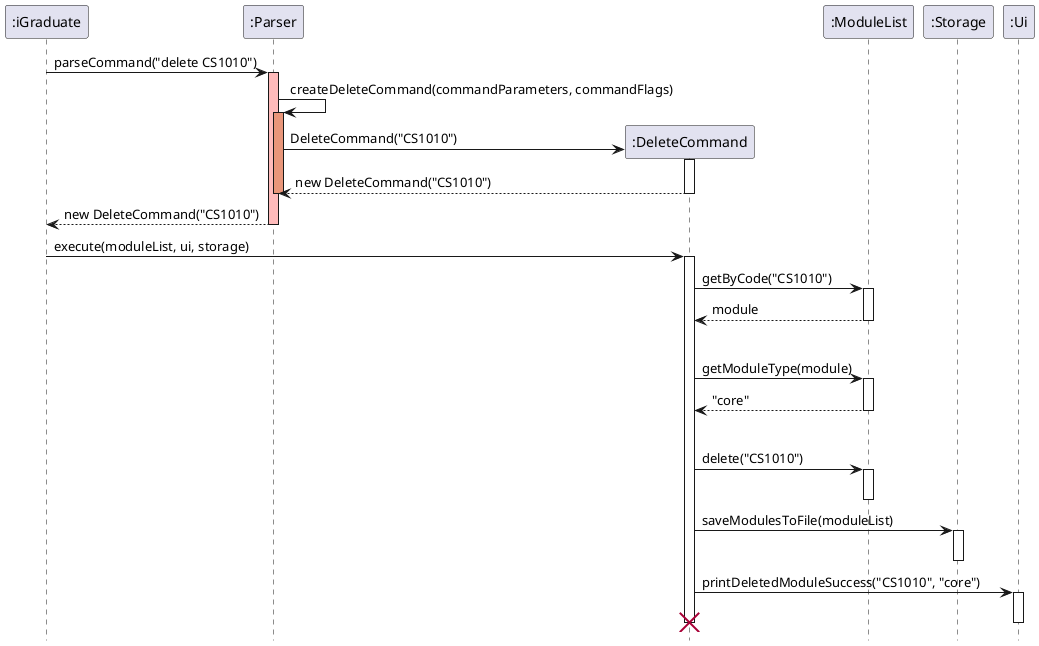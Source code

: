 @startuml
hide footbox

participant ":iGraduate" as iGraduate
participant ":Parser" as Parser
participant ":DeleteCommand" as DeleteCommand
participant ":ModuleList" as ModuleList
participant ":Storage" as Storage
participant ":Ui" as Ui

iGraduate -> Parser: parseCommand("delete CS1010")
activate Parser #FFBBBB

Parser -> Parser: createDeleteCommand(commandParameters, commandFlags)
activate Parser #DarkSalmon

create DeleteCommand
Parser -> DeleteCommand: DeleteCommand("CS1010")
activate DeleteCommand
DeleteCommand --> Parser: new DeleteCommand("CS1010")
deactivate DeleteCommand
deactivate Parser

Parser --> iGraduate: new DeleteCommand("CS1010")
deactivate Parser

iGraduate -> DeleteCommand: execute(moduleList, ui, storage)
activate DeleteCommand

DeleteCommand -> ModuleList: getByCode("CS1010")
activate ModuleList
ModuleList --> DeleteCommand: module
deactivate ModuleList

ModuleList -[hidden]-> ModuleList
DeleteCommand -> ModuleList: getModuleType(module)
activate ModuleList
ModuleList --> DeleteCommand: "core"
deactivate ModuleList

ModuleList -[hidden]-> ModuleList
DeleteCommand -> ModuleList: delete("CS1010")
activate ModuleList
deactivate ModuleList

DeleteCommand -> Storage: saveModulesToFile(moduleList)
activate Storage
deactivate Storage

DeleteCommand -> Ui: printDeletedModuleSuccess("CS1010", "core")
activate Ui
deactivate Ui

deactivate DeleteCommand
destroy DeleteCommand
@enduml